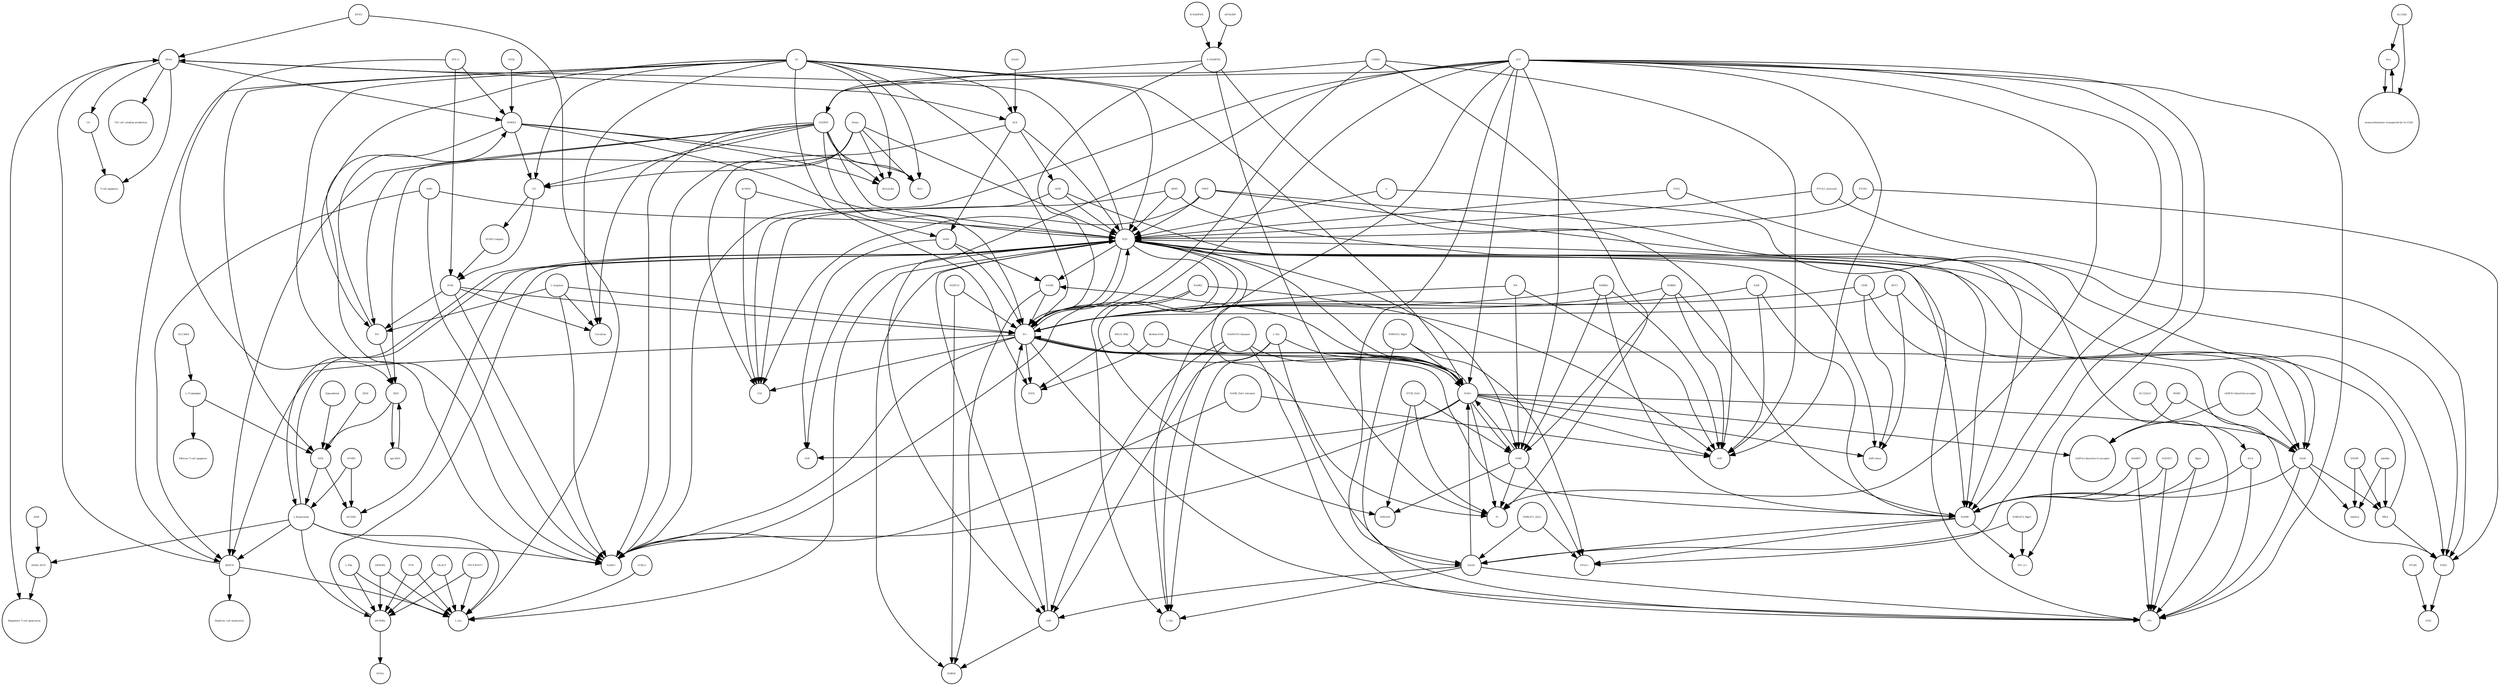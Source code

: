 strict digraph  {
"3HAA" [annotation="urn_miriam_obo.chebi_CHEBI%3A15793", bipartite=0, cls="simple chemical", fontsize=4, label="3HAA", shape=circle];
"Regulatory T-cell generation" [annotation="urn_miriam_obo.go_GO%3A0045066", bipartite=0, cls=phenotype, fontsize=4, label="Regulatory T-cell generation", shape=circle];
"AHR/L-KYN" [annotation="", bipartite=0, cls=complex, fontsize=4, label="AHR/L-KYN", shape=circle];
"L-Tryptophan" [annotation="urn_miriam_obo.chebi_CHEBI%3A57912", bipartite=0, cls="simple chemical", fontsize=4, label="L-Tryptophan", shape=circle];
"Effector T-cell apoptosis" [annotation="urn_miriam_obo.go_GO%3A1902483", bipartite=0, cls=phenotype, fontsize=4, label="Effector T-cell apoptosis", shape=circle];
"Th1 cell cytokine production" [annotation="urn_miriam_obo.go_GO%3A0035744", bipartite=0, cls=phenotype, fontsize=4, label="Th1 cell cytokine production", shape=circle];
"T-cell apoptosis" [annotation="urn_miriam_obo.go_GO%3A0070231", bipartite=0, cls=phenotype, fontsize=4, label="T-cell apoptosis", shape=circle];
CA [annotation="", bipartite=0, cls="simple chemical", fontsize=4, label=CA, shape=circle];
"3HKYN" [annotation="urn_miriam_obo.chebi_CHEBI%3A17380", bipartite=0, cls="simple chemical", fontsize=4, label="3HKYN", shape=circle];
"Dendritic cell maturation" [annotation="urn_miriam_obo.go_GO%3A0097029", bipartite=0, cls=phenotype, fontsize=4, label="Dendritic cell maturation", shape=circle];
"PPi(3-)" [annotation="urn_miriam_obo.chebi_CHEBI%3A33019", bipartite=0, cls="simple chemical", fontsize=4, label="PPi(3-)", shape=circle];
"Na+" [annotation="urn_miriam_obo.chebi_CHEBI%3A29101", bipartite=0, cls="simple chemical", fontsize=4, label="Na+", shape=circle];
"L-Ala" [annotation="urn_miriam_obo.chebi_CHEBI%3A57972", bipartite=0, cls="simple chemical", fontsize=4, label="L-Ala", shape=circle];
NMNH [annotation="urn_miriam_obo.chebi_CHEBI%3A74452", bipartite=0, cls="simple chemical", fontsize=4, label=NMNH, shape=circle];
"e-" [annotation="urn_miriam_obo.chebi_CHEBI%3A10545", bipartite=0, cls="simple chemical", fontsize=4, label="e-", shape=circle];
CCBL2 [annotation=urn_miriam_uniprot_Q6YP21, bipartite=0, cls="macromolecule multimer", fontsize=4, label=CCBL2, shape=circle];
PTGIS [annotation=urn_miriam_uniprot_Q16647, bipartite=0, cls=macromolecule, fontsize=4, label=PTGIS, shape=circle];
"NADP+" [annotation="urn_miriam_obo.chebi_CHEBI%3A18009", bipartite=0, cls="simple chemical", fontsize=4, label="NADP+", shape=circle];
Pi [annotation="urn_miriam_obo.chebi_CHEBI%3A18367", bipartite=0, cls="simple chemical", fontsize=4, label=Pi, shape=circle];
APOA1BP [annotation=urn_miriam_uniprot_O95544, bipartite=0, cls="macromolecule multimer", fontsize=4, label=APOA1BP, shape=circle];
PGG2 [annotation="urn_miriam_obo.chebi_CHEBI%3A27647", bipartite=0, cls="simple chemical", fontsize=4, label=PGG2, shape=circle];
NAR [annotation="urn_miriam_obo.chebi_CHEBI%3A58527", bipartite=0, cls="simple chemical", fontsize=4, label=NAR, shape=circle];
PGI2 [annotation="urn_miriam_obo.chebi_CHEBI%3A15552", bipartite=0, cls="simple chemical", fontsize=4, label=PGI2, shape=circle];
Biliverdin [annotation="urn_miriam_obo.chebi_CHEBI%3A17033", bipartite=0, cls="simple chemical", fontsize=4, label=Biliverdin, shape=circle];
PRPP [annotation="urn_miriam_obo.chebi_CHEBI%3A17111", bipartite=0, cls="simple chemical", fontsize=4, label=PRPP, shape=circle];
Epacadostat [annotation="", bipartite=0, cls="simple chemical", fontsize=4, label=Epacadostat, shape=circle];
"PXLP-KYAT1" [annotation="urn_miriam_uniprot_Q16773|urn_miriam_obo.chebi_CHEBI%3A18405", bipartite=0, cls="complex multimer", fontsize=4, label="PXLP-KYAT1", shape=circle];
Citrulline [annotation="urn_miriam_obo.chebi_CHEBI%3A16349", bipartite=0, cls="simple chemical", fontsize=4, label=Citrulline, shape=circle];
PGH2 [annotation="urn_miriam_obo.chebi_CHEBI%3A15554", bipartite=0, cls="simple chemical", fontsize=4, label=PGH2, shape=circle];
H2O2 [annotation="urn_miriam_obo.chebi_CHEBI%3A16240", bipartite=0, cls="simple chemical", fontsize=4, label=H2O2, shape=circle];
RNLS_FAD [annotation="urn_miriam_uniprot_Q5VYX0|urn_miriam_obo.chebi_CHEBI%3A16238", bipartite=0, cls=complex, fontsize=4, label=RNLS_FAD, shape=circle];
"2AM" [annotation="urn_miriam_obo.chebi_CHEBI%3A16886", bipartite=0, cls="simple chemical", fontsize=4, label="2AM", shape=circle];
PTCS2_celecoxib [annotation="urn_miriam_uniprot_P35354|urn_miriam_obo.chebi_CHEBI%3A41423", bipartite=0, cls=complex, fontsize=4, label=PTCS2_celecoxib, shape=circle];
"L-Kynurenine" [annotation="urn_miriam_obo.chebi_CHEBI%3A16946", bipartite=0, cls="simple chemical", fontsize=4, label="L-Kynurenine", shape=circle];
iNOS [annotation=urn_miriam_uniprot_P35228, bipartite=0, cls=macromolecule, fontsize=4, label=iNOS, shape=circle];
NNMT [annotation=urn_miriam_uniprot_P40261, bipartite=0, cls=macromolecule, fontsize=4, label=NNMT, shape=circle];
NAMPT [annotation=urn_miriam_uniprot_P43490, bipartite=0, cls=macromolecule, fontsize=4, label=NAMPT, shape=circle];
NADH [annotation="urn_miriam_obo.chebi_CHEBI%3A57945", bipartite=0, cls="simple chemical", fontsize=4, label=NADH, shape=circle];
"(ADP-D-ribosyl)(n+1)-acceptor" [annotation="urn_miriam_obo.chebi_CHEBI%3A133203", bipartite=0, cls="simple chemical", fontsize=4, label="(ADP-D-ribosyl)(n+1)-acceptor", shape=circle];
NADPH [annotation="urn_miriam_obo.chebi_CHEBI%3A16474", bipartite=0, cls="simple chemical", fontsize=4, label=NADPH, shape=circle];
"NAD+" [annotation="urn_miriam_obo.chebi_CHEBI%3A57540", bipartite=0, cls="simple chemical", fontsize=4, label="NAD+", shape=circle];
NFK [annotation="urn_miriam_obo.chebi_CHEBI%3A18377", bipartite=0, cls="simple chemical", fontsize=4, label=NFK, shape=circle];
PARPs [annotation="urn_miriam_uniprot_Q8N5Y8|urn_miriam_uniprot_Q53GL7|urn_miriam_uniprot_Q8IXQ6", bipartite=0, cls=macromolecule, fontsize=4, label=PARPs, shape=circle];
QPRT [annotation=urn_miriam_uniprot_Q15274, bipartite=0, cls=macromolecule, fontsize=4, label=QPRT, shape=circle];
NMRK2 [annotation=urn_miriam_uniprot_Q9NPI5, bipartite=0, cls=macromolecule, fontsize=4, label=NMRK2, shape=circle];
AFMID [annotation=urn_miriam_uniprot_Q63HM1, bipartite=0, cls=macromolecule, fontsize=4, label=AFMID, shape=circle];
"NADK_Zn2+ tetramer" [annotation="urn_miriam_uniprot_O95544|urn_miriam_obo.chebi_CHEBI%3A29105", bipartite=0, cls="complex multimer", fontsize=4, label="NADK_Zn2+ tetramer", shape=circle];
HMOX1 [annotation="", bipartite=0, cls=macromolecule, fontsize=4, label=HMOX1, shape=circle];
"Fe2+" [annotation="urn_miriam_obo.chebi_CHEBI%3A29033", bipartite=0, cls="simple chemical", fontsize=4, label="Fe2+", shape=circle];
"H+" [annotation="urn_miriam_obo.chebi_CHEBI%3A15378", bipartite=0, cls="simple chemical", fontsize=4, label="H+", shape=circle];
"R-NADPHX" [annotation="urn_miriam_obo.chebi_CHEBI%3A64085", bipartite=0, cls="simple chemical", fontsize=4, label="R-NADPHX", shape=circle];
ACS [annotation="urn_miriam_obo.chebi_CHEBI%3A29044", bipartite=0, cls="simple chemical", fontsize=4, label=ACS, shape=circle];
"dh-beta-NAD" [annotation="urn_miriam_obo.chebi_CHEBI%3A90171|urn_miriam_obo.chebi_CHEBI%3A90174", bipartite=0, cls="simple chemical", fontsize=4, label="dh-beta-NAD", shape=circle];
"monocarboxylates transported by SLC5A8" [annotation="", bipartite=0, cls="simple chemical", fontsize=4, label="monocarboxylates transported by SLC5A8", shape=circle];
NCA [annotation="urn_miriam_obo.chebi_CHEBI%3A32544", bipartite=0, cls="simple chemical", fontsize=4, label=NCA, shape=circle];
HAAO [annotation=urn_miriam_uniprot_P46952, bipartite=0, cls=macromolecule, fontsize=4, label=HAAO, shape=circle];
SLC22A13 [annotation=urn_miriam_uniprot_Q9Y226, bipartite=0, cls=macromolecule, fontsize=4, label=SLC22A13, shape=circle];
CD38 [annotation=urn_miriam_uniprot_P28907, bipartite=0, cls=macromolecule, fontsize=4, label=CD38, shape=circle];
O2 [annotation="urn_miriam_obo.chebi_CHEBI%3A15379", bipartite=0, cls="simple chemical", fontsize=4, label=O2, shape=circle];
PPi [annotation="urn_miriam_obo.chebi_CHEBI%3A29888", bipartite=0, cls="simple chemical", fontsize=4, label=PPi, shape=circle];
ACMSD [annotation=urn_miriam_uniprot_Q8TDX5, bipartite=0, cls="macromolecule multimer", fontsize=4, label=ACMSD, shape=circle];
"L-Arginine" [annotation="urn_miriam_obo.chebi_CHEBI%3A16467", bipartite=0, cls="simple chemical", fontsize=4, label="L-Arginine", shape=circle];
NAPRT1 [annotation=urn_miriam_uniprot_Q6XQN6, bipartite=0, cls="macromolecule multimer", fontsize=4, label=NAPRT1, shape=circle];
Orf3a [annotation="urn_miriam_ncbiprotein_BCD58754|urn_miriam_uniprot_P0DTC3", bipartite=0, cls=macromolecule, fontsize=4, label=Orf3a, shape=circle];
"S-NADPHX" [annotation="urn_miriam_obo.chebi_CHEBI%3A64084", bipartite=0, cls="simple chemical", fontsize=4, label="S-NADPHX", shape=circle];
"L-Gln" [annotation="urn_miriam_obo.chebi_CHEBI%3A58359", bipartite=0, cls="simple chemical", fontsize=4, label="L-Gln", shape=circle];
"(ADP-D-ribosyl)(n)-acceptor" [annotation="urn_miriam_obo.chebi_CHEBI%3A133202", bipartite=0, cls="simple chemical", fontsize=4, label="(ADP-D-ribosyl)(n)-acceptor", shape=circle];
HCOOH [annotation="urn_miriam_obo.chebi_CHEBI%3A30751", bipartite=0, cls="simple chemical", fontsize=4, label=HCOOH, shape=circle];
QUIN [annotation="urn_miriam_obo.chebi_CHEBI%3A16675", bipartite=0, cls="simple chemical", fontsize=4, label=QUIN, shape=circle];
IDO1 [annotation=urn_miriam_uniprot_P14902, bipartite=0, cls=complex, fontsize=4, label=IDO1, shape=circle];
NAAD [annotation="urn_miriam_obo.chebi_CHEBI%3A18304", bipartite=0, cls="simple chemical", fontsize=4, label=NAAD, shape=circle];
NO [annotation="urn_miriam_obo.chebi_CHEBI%3A16480", bipartite=0, cls="simple chemical", fontsize=4, label=NO, shape=circle];
CARKD [annotation=urn_miriam_uniprot_Q8IW45, bipartite=0, cls=macromolecule, fontsize=4, label=CARKD, shape=circle];
H2O [annotation="urn_miriam_obo.chebi_CHEBI%3A15377", bipartite=0, cls="simple chemical", fontsize=4, label=H2O, shape=circle];
ADP [annotation="urn_miriam_obo.chebi_CHEBI%3A456216", bipartite=0, cls="simple chemical", fontsize=4, label=ADP, shape=circle];
NAMN [annotation="urn_miriam_obo.chebi_CHEBI%3A15763", bipartite=0, cls="simple chemical", fontsize=4, label=NAMN, shape=circle];
Heme [annotation="urn_miriam_obo.chebi_CHEBI%3A30413", bipartite=0, cls="simple chemical", fontsize=4, label=Heme, shape=circle];
MNA [annotation="urn_miriam_obo.chebi_CHEBI%3A16797", bipartite=0, cls="simple chemical", fontsize=4, label=MNA, shape=circle];
"NT5E_Zn2+" [annotation="urn_miriam_uniprot_P21589|urn_miriam_obo.chebi_CHEBI%3A29105", bipartite=0, cls="complex multimer", fontsize=4, label="NT5E_Zn2+", shape=circle];
SLC5A8 [annotation=urn_miriam_uniprot_Q8N695, bipartite=0, cls=macromolecule, fontsize=4, label=SLC5A8, shape=circle];
CO [annotation="urn_miriam_obo.chebi_CHEBI%3A17245", bipartite=0, cls="simple chemical", fontsize=4, label=CO, shape=circle];
KMO [annotation=urn_miriam_uniprot_O15229, bipartite=0, cls=macromolecule, fontsize=4, label=KMO, shape=circle];
AMP [annotation="urn_miriam_obo.chebi_CHEBI%3A16027", bipartite=0, cls="simple chemical", fontsize=4, label=AMP, shape=circle];
"IFN-G" [annotation=urn_miriam_uniprot_Q14609, bipartite=0, cls=macromolecule, fontsize=4, label="IFN-G", shape=circle];
NRNAM [annotation="urn_miriam_obo.chebi_CHEBI%3A15927", bipartite=0, cls="simple chemical", fontsize=4, label=NRNAM, shape=circle];
"NMNAT3_Mg2+" [annotation="urn_miriam_uniprot_Q96T66|urn_miriam_obo.chebi_CHEBI%3A18420", bipartite=0, cls="complex multimer", fontsize=4, label="NMNAT3_Mg2+", shape=circle];
PYR [annotation="urn_miriam_obo.chebi_CHEBI%3A15361", bipartite=0, cls="simple chemical", fontsize=4, label=PYR, shape=circle];
NMRK1 [annotation=urn_miriam_uniprot_Q9NWW6, bipartite=0, cls=macromolecule, fontsize=4, label=NMRK1, shape=circle];
I3PROPA [annotation="urn_miriam_obo.chebi_CHEBI%3A43580", bipartite=0, cls=macromolecule, fontsize=4, label=I3PROPA, shape=circle];
"PPi (3-)" [annotation="urn_miriam_obo.chebi_CHEBI%3A33019", bipartite=0, cls="simple chemical", fontsize=4, label="PPi (3-)", shape=circle];
"Mg2+" [annotation="urn_miriam_obo.chebi_CHEBI%3A18420", bipartite=0, cls="simple chemical", fontsize=4, label="Mg2+", shape=circle];
"NMNAT1_Zn2+" [annotation="urn_miriam_uniprot_Q9HAN9|urn_miriam_obo.chebi_CHEBI%3A29105", bipartite=0, cls="complex multimer", fontsize=4, label="NMNAT1_Zn2+", shape=circle];
NUDT12 [annotation=urn_miriam_uniprot_Q9BQG2, bipartite=0, cls=macromolecule, fontsize=4, label=NUDT12, shape=circle];
KYNA [annotation="urn_miriam_obo.chebi_CHEBI%3A18344", bipartite=0, cls="simple chemical", fontsize=4, label=KYNA, shape=circle];
NAM [annotation="urn_miriam_obo.chebi_CHEBI%3A17154", bipartite=0, cls="simple chemical", fontsize=4, label=NAM, shape=circle];
PTGS2 [annotation=urn_miriam_uniprot_P35354, bipartite=0, cls="macromolecule multimer", fontsize=4, label=PTGS2, shape=circle];
SLC36A4 [annotation=urn_miriam_uniprot_Q6YBV0, bipartite=0, cls=macromolecule, fontsize=4, label=SLC36A4, shape=circle];
"NMNAT2_Mg2+" [annotation="urn_miriam_uniprot_Q9BZQ4|urn_miriam_obo.chebi_CHEBI%3A18420", bipartite=0, cls=complex, fontsize=4, label="NMNAT2_Mg2+", shape=circle];
IDO2 [annotation=urn_miriam_uniprot_Q6ZQW0, bipartite=0, cls=macromolecule, fontsize=4, label=IDO2, shape=circle];
"Nf-KB Complex" [annotation="urn_miriam_uniprot_P19838|urn_miriam_uniprot_Q04206|urn_miriam_uniprot_Q00653", bipartite=0, cls=complex, fontsize=4, label="Nf-KB Complex", shape=circle];
"L-Phe" [annotation="urn_miriam_obo.chebi_CHEBI%3A58095", bipartite=0, cls="simple chemical", fontsize=4, label="L-Phe", shape=circle];
"apo-IDO1" [annotation=urn_miriam_uniprot_P14902, bipartite=0, cls=macromolecule, fontsize=4, label="apo-IDO1", shape=circle];
"L-Glu" [annotation="urn_miriam_obo.chebi_CHEBI%3A29985", bipartite=0, cls="simple chemical", fontsize=4, label="L-Glu", shape=circle];
"2AMA" [annotation="urn_miriam_obo.chebi_CHEBI%3A15745", bipartite=0, cls="simple chemical", fontsize=4, label="2AMA", shape=circle];
NADK2 [annotation=urn_miriam_uniprot_Q4G0N4, bipartite=0, cls="macromolecule multimer", fontsize=4, label=NADK2, shape=circle];
I3LACT [annotation="urn_miriam_obo.chebi_CHEBI%3A55528", bipartite=0, cls=macromolecule, fontsize=4, label=I3LACT, shape=circle];
AHR [annotation=urn_miriam_uniprot_P35869, bipartite=0, cls=macromolecule, fontsize=4, label=AHR, shape=circle];
BST1 [annotation=urn_miriam_uniprot_Q10588, bipartite=0, cls="macromolecule multimer", fontsize=4, label=BST1, shape=circle];
AdoMet [annotation="urn_miriam_obo.chebi_CHEBI%3A15414", bipartite=0, cls="simple chemical", fontsize=4, label=AdoMet, shape=circle];
AdoHcy [annotation="urn_miriam_obo.chebi_CHEBI%3A16680", bipartite=0, cls="simple chemical", fontsize=4, label=AdoHcy, shape=circle];
"AP-DOBu" [annotation="urn_miriam_obo.chebi_CHEBI%3A17442", bipartite=0, cls="simple chemical", fontsize=4, label="AP-DOBu", shape=circle];
CO2 [annotation="urn_miriam_obo.chebi_CHEBI%3A16526", bipartite=0, cls="simple chemical", fontsize=4, label=CO2, shape=circle];
NMN [annotation="urn_miriam_obo.chebi_CHEBI%3A14649", bipartite=0, cls="simple chemical", fontsize=4, label=NMN, shape=circle];
KYNU [annotation=urn_miriam_uniprot_Q16719, bipartite=0, cls="macromolecule multimer", fontsize=4, label=KYNU, shape=circle];
"NADSYN1 hexamer" [annotation=urn_miriam_uniprot_Q6IA69, bipartite=0, cls="macromolecule multimer", fontsize=4, label="NADSYN1 hexamer", shape=circle];
ATP [annotation="urn_miriam_obo.chebi_CHEBI%3A30616", bipartite=0, cls="simple chemical", fontsize=4, label=ATP, shape=circle];
NR [annotation="urn_miriam_obo.chebi_CHEBI%3A15927", bipartite=0, cls="simple chemical", fontsize=4, label=NR, shape=circle];
"ADP-ribose" [annotation="urn_miriam_obo.chebi_CHEBI%3A57967", bipartite=0, cls="simple chemical", fontsize=4, label="ADP-ribose", shape=circle];
"3HAA" -> "Regulatory T-cell generation"  [annotation="", interaction_type="necessary stimulation"];
"3HAA" -> "Th1 cell cytokine production"  [annotation="", interaction_type=inhibition];
"3HAA" -> "T-cell apoptosis"  [annotation="", interaction_type="logic arc"];
"3HAA" -> HMOX1  [annotation="urn_miriam_pubmed_15249210|urn_miriam_pubmed_11287117|urn_miriam_pubmed_12706494", interaction_type=catalysis];
"3HAA" -> CA  [annotation="", interaction_type=production];
"3HAA" -> ACS  [annotation="", interaction_type=production];
"AHR/L-KYN" -> "Regulatory T-cell generation"  [annotation="", interaction_type="necessary stimulation"];
"L-Tryptophan" -> "Effector T-cell apoptosis"  [annotation="", interaction_type=inhibition];
"L-Tryptophan" -> NFK  [annotation="", interaction_type=production];
CA -> "T-cell apoptosis"  [annotation="", interaction_type="necessary stimulation"];
"3HKYN" -> "Dendritic cell maturation"  [annotation="", interaction_type="logic arc"];
"3HKYN" -> "3HAA"  [annotation="", interaction_type=production];
"3HKYN" -> "L-Ala"  [annotation="", interaction_type=production];
"Na+" -> "monocarboxylates transported by SLC5A8"  [annotation="", interaction_type=production];
"e-" -> H2O  [annotation="", interaction_type=production];
"e-" -> PGH2  [annotation="", interaction_type=production];
CCBL2 -> "L-Ala"  [annotation="", interaction_type=catalysis];
PTGIS -> PGI2  [annotation="", interaction_type=catalysis];
APOA1BP -> "S-NADPHX"  [annotation="", interaction_type=catalysis];
PGG2 -> H2O  [annotation="", interaction_type=production];
PGG2 -> PGH2  [annotation="", interaction_type=production];
NAR -> "H+"  [annotation="", interaction_type=production];
NAR -> NAMN  [annotation="", interaction_type=production];
NAR -> ADP  [annotation="", interaction_type=production];
PRPP -> CO2  [annotation="", interaction_type=production];
PRPP -> NAMN  [annotation="", interaction_type=production];
PRPP -> H2O  [annotation="", interaction_type=production];
PRPP -> PPi  [annotation="", interaction_type=production];
Epacadostat -> NFK  [annotation="urn_miriam_pubmed_29531094|urn_miriam_pubmed_28523098|urn_miriam_pubmed_30338242|urn_miriam_pubmed_32292563", interaction_type=inhibition];
"PXLP-KYAT1" -> "L-Ala"  [annotation="", interaction_type=catalysis];
"PXLP-KYAT1" -> "AP-DOBu"  [annotation="", interaction_type=catalysis];
PGH2 -> PGI2  [annotation="", interaction_type=production];
RNLS_FAD -> H2O2  [annotation="", interaction_type=catalysis];
RNLS_FAD -> "NAD+"  [annotation="", interaction_type=catalysis];
PTCS2_celecoxib -> H2O  [annotation="", interaction_type=inhibition];
PTCS2_celecoxib -> PGH2  [annotation="", interaction_type=inhibition];
"L-Kynurenine" -> "L-Ala"  [annotation="", interaction_type=production];
"L-Kynurenine" -> "AP-DOBu"  [annotation="", interaction_type=production];
"L-Kynurenine" -> "AHR/L-KYN"  [annotation="", interaction_type=production];
"L-Kynurenine" -> H2O  [annotation="", interaction_type=production];
"L-Kynurenine" -> "3HKYN"  [annotation="", interaction_type=production];
"L-Kynurenine" -> "NADP+"  [annotation="", interaction_type=production];
iNOS -> "H+"  [annotation="urn_miriam_pubmed_15249210|urn_miriam_pubmed_11463332", interaction_type=catalysis];
iNOS -> NO  [annotation="urn_miriam_pubmed_15249210|urn_miriam_pubmed_11463332", interaction_type=catalysis];
iNOS -> Citrulline  [annotation="urn_miriam_pubmed_15249210|urn_miriam_pubmed_11463332", interaction_type=catalysis];
iNOS -> "NADP+"  [annotation="urn_miriam_pubmed_15249210|urn_miriam_pubmed_11463332", interaction_type=catalysis];
NNMT -> MNA  [annotation="", interaction_type=catalysis];
NNMT -> AdoHcy  [annotation="", interaction_type=catalysis];
NAMPT -> NAMN  [annotation="", interaction_type=catalysis];
NAMPT -> PPi  [annotation="", interaction_type=catalysis];
NADH -> "H+"  [annotation="", interaction_type=production];
NADH -> NMNH  [annotation="", interaction_type=production];
NADPH -> "H+"  [annotation="", interaction_type=production];
NADPH -> "NADP+"  [annotation="", interaction_type=production];
NADPH -> NO  [annotation="", interaction_type=production];
NADPH -> Citrulline  [annotation="", interaction_type=production];
NADPH -> H2O  [annotation="", interaction_type=production];
NADPH -> CO  [annotation="", interaction_type=production];
NADPH -> Biliverdin  [annotation="", interaction_type=production];
NADPH -> "Fe2+"  [annotation="", interaction_type=production];
NADPH -> "3HKYN"  [annotation="", interaction_type=production];
"NAD+" -> NMN  [annotation="", interaction_type=production];
"NAD+" -> Pi  [annotation="", interaction_type=production];
"NAD+" -> "H+"  [annotation="", interaction_type=production];
"NAD+" -> NAM  [annotation="", interaction_type=production];
"NAD+" -> "ADP-ribose"  [annotation="", interaction_type=production];
"NAD+" -> ADP  [annotation="", interaction_type=production];
"NAD+" -> "NADP+"  [annotation="", interaction_type=production];
"NAD+" -> NADH  [annotation="", interaction_type=production];
"NAD+" -> "2AM"  [annotation="", interaction_type=production];
"NAD+" -> "(ADP-D-ribosyl)(n+1)-acceptor"  [annotation="", interaction_type=production];
NFK -> "L-Kynurenine"  [annotation="", interaction_type=production];
NFK -> HCOOH  [annotation="", interaction_type=production];
PARPs -> NAM  [annotation="", interaction_type=catalysis];
PARPs -> "(ADP-D-ribosyl)(n+1)-acceptor"  [annotation="", interaction_type=catalysis];
QPRT -> H2O  [annotation="", interaction_type=catalysis];
QPRT -> NAMN  [annotation="", interaction_type=catalysis];
QPRT -> CO2  [annotation="", interaction_type=catalysis];
NMRK2 -> "H+"  [annotation="", interaction_type=catalysis];
NMRK2 -> NAMN  [annotation="", interaction_type=catalysis];
NMRK2 -> ADP  [annotation="", interaction_type=catalysis];
NMRK2 -> NMN  [annotation="", interaction_type=catalysis];
AFMID -> "L-Kynurenine"  [annotation=urn_miriam_pubmed_29531094, interaction_type=catalysis];
AFMID -> HCOOH  [annotation=urn_miriam_pubmed_29531094, interaction_type=catalysis];
"NADK_Zn2+ tetramer" -> "NADP+"  [annotation="", interaction_type=catalysis];
"NADK_Zn2+ tetramer" -> ADP  [annotation="", interaction_type=catalysis];
HMOX1 -> H2O  [annotation="", interaction_type=catalysis];
HMOX1 -> CO  [annotation="", interaction_type=catalysis];
HMOX1 -> Biliverdin  [annotation="", interaction_type=catalysis];
HMOX1 -> "NADP+"  [annotation="", interaction_type=catalysis];
HMOX1 -> "Fe2+"  [annotation="", interaction_type=catalysis];
"H+" -> PPi  [annotation="", interaction_type=production];
"H+" -> NAMN  [annotation="", interaction_type=production];
"H+" -> H2O  [annotation="", interaction_type=production];
"H+" -> PGH2  [annotation="", interaction_type=production];
"H+" -> CO2  [annotation="", interaction_type=production];
"H+" -> "NAD+"  [annotation="", interaction_type=production];
"H+" -> H2O2  [annotation="", interaction_type=production];
"H+" -> "3HKYN"  [annotation="", interaction_type=production];
"H+" -> "NADP+"  [annotation="", interaction_type=production];
"R-NADPHX" -> "S-NADPHX"  [annotation="", interaction_type=production];
ACS -> H2O  [annotation="", interaction_type=production];
ACS -> QUIN  [annotation="", interaction_type=production];
ACS -> "2AMA"  [annotation="", interaction_type=production];
ACS -> CO2  [annotation="", interaction_type=production];
"dh-beta-NAD" -> H2O2  [annotation="", interaction_type=production];
"dh-beta-NAD" -> "NAD+"  [annotation="", interaction_type=production];
"monocarboxylates transported by SLC5A8" -> "Na+"  [annotation="", interaction_type=production];
NCA -> NAMN  [annotation="", interaction_type=production];
NCA -> PPi  [annotation="", interaction_type=production];
HAAO -> ACS  [annotation="", interaction_type=catalysis];
SLC22A13 -> NCA  [annotation="", interaction_type=catalysis];
CD38 -> "H+"  [annotation="", interaction_type=catalysis];
CD38 -> NAM  [annotation="", interaction_type=catalysis];
CD38 -> "ADP-ribose"  [annotation="", interaction_type=catalysis];
O2 -> "H+"  [annotation="", interaction_type=production];
O2 -> "NADP+"  [annotation="", interaction_type=production];
O2 -> NO  [annotation="", interaction_type=production];
O2 -> Citrulline  [annotation="", interaction_type=production];
O2 -> ACS  [annotation="", interaction_type=production];
O2 -> H2O  [annotation="", interaction_type=production];
O2 -> CO  [annotation="", interaction_type=production];
O2 -> Biliverdin  [annotation="", interaction_type=production];
O2 -> "Fe2+"  [annotation="", interaction_type=production];
O2 -> NFK  [annotation="", interaction_type=production];
O2 -> "NAD+"  [annotation="", interaction_type=production];
O2 -> H2O2  [annotation="", interaction_type=production];
O2 -> "3HKYN"  [annotation="", interaction_type=production];
ACMSD -> "2AMA"  [annotation="", interaction_type=catalysis];
ACMSD -> CO2  [annotation="", interaction_type=catalysis];
"L-Arginine" -> "H+"  [annotation="", interaction_type=production];
"L-Arginine" -> NO  [annotation="", interaction_type=production];
"L-Arginine" -> Citrulline  [annotation="", interaction_type=production];
"L-Arginine" -> "NADP+"  [annotation="", interaction_type=production];
NAPRT1 -> NAMN  [annotation="", interaction_type=catalysis];
NAPRT1 -> PPi  [annotation="", interaction_type=catalysis];
Orf3a -> HMOX1  [annotation="urn_miriam_doi_10.1101%2F2020.03.22.002386|urn_miriam_taxonomy_2697049", interaction_type=modulation];
"S-NADPHX" -> "H+"  [annotation="", interaction_type=production];
"S-NADPHX" -> NADPH  [annotation="", interaction_type=production];
"S-NADPHX" -> ADP  [annotation="", interaction_type=production];
"S-NADPHX" -> Pi  [annotation="", interaction_type=production];
"L-Gln" -> "L-Glu"  [annotation="", interaction_type=production];
"L-Gln" -> "NAD+"  [annotation="", interaction_type=production];
"L-Gln" -> AMP  [annotation="", interaction_type=production];
"L-Gln" -> PPi  [annotation="", interaction_type=production];
"(ADP-D-ribosyl)(n)-acceptor" -> NAM  [annotation="", interaction_type=production];
"(ADP-D-ribosyl)(n)-acceptor" -> "(ADP-D-ribosyl)(n+1)-acceptor"  [annotation="", interaction_type=production];
QUIN -> H2O  [annotation="", interaction_type=production];
QUIN -> NAMN  [annotation="", interaction_type=production];
QUIN -> CO2  [annotation="", interaction_type=production];
IDO1 -> "apo-IDO1"  [annotation="", interaction_type=production];
IDO1 -> NFK  [annotation="urn_miriam_pubmed_29531094|urn_miriam_pubmed_28523098|urn_miriam_pubmed_30338242|urn_miriam_pubmed_32292563", interaction_type=catalysis];
NAAD -> "L-Glu"  [annotation="", interaction_type=production];
NAAD -> "NAD+"  [annotation="", interaction_type=production];
NAAD -> AMP  [annotation="", interaction_type=production];
NAAD -> PPi  [annotation="", interaction_type=production];
NO -> IDO1  [annotation="urn_miriam_pubmed_23476103|urn_miriam_pubmed_15249210|urn_miriam_pubmed_9126284", interaction_type=inhibition];
NO -> HMOX1  [annotation="urn_miriam_pubmed_15249210|urn_miriam_pubmed_11287117|urn_miriam_pubmed_12706494", interaction_type=catalysis];
CARKD -> "H+"  [annotation="", interaction_type=catalysis];
CARKD -> NADPH  [annotation="", interaction_type=catalysis];
CARKD -> ADP  [annotation="", interaction_type=catalysis];
CARKD -> Pi  [annotation="", interaction_type=catalysis];
H2O -> NMN  [annotation="", interaction_type=production];
H2O -> Pi  [annotation="", interaction_type=production];
H2O -> "H+"  [annotation="", interaction_type=production];
H2O -> NAM  [annotation="", interaction_type=production];
H2O -> "ADP-ribose"  [annotation="", interaction_type=production];
H2O -> "L-Kynurenine"  [annotation="", interaction_type=production];
H2O -> HCOOH  [annotation="", interaction_type=production];
H2O -> "L-Ala"  [annotation="", interaction_type=production];
H2O -> "3HAA"  [annotation="", interaction_type=production];
H2O -> NRNAM  [annotation="", interaction_type=production];
H2O -> NMNH  [annotation="", interaction_type=production];
H2O -> "NAD+"  [annotation="", interaction_type=production];
H2O -> PPi  [annotation="", interaction_type=production];
H2O -> AMP  [annotation="", interaction_type=production];
H2O -> "L-Glu"  [annotation="", interaction_type=production];
H2O -> NADH  [annotation="", interaction_type=production];
H2O -> "2AM"  [annotation="", interaction_type=production];
NAMN -> NAAD  [annotation="", interaction_type=production];
NAMN -> "PPi(3-)"  [annotation="", interaction_type=production];
NAMN -> "PPi (3-)"  [annotation="", interaction_type=production];
Heme -> IDO1  [annotation="", interaction_type=production];
Heme -> H2O  [annotation="", interaction_type=production];
Heme -> CO  [annotation="", interaction_type=production];
Heme -> Biliverdin  [annotation="", interaction_type=production];
Heme -> "NADP+"  [annotation="", interaction_type=production];
Heme -> "Fe2+"  [annotation="", interaction_type=production];
MNA -> H2O  [annotation="", interaction_type=stimulation];
MNA -> PGH2  [annotation="", interaction_type=stimulation];
"NT5E_Zn2+" -> Pi  [annotation="", interaction_type=catalysis];
"NT5E_Zn2+" -> NMN  [annotation="", interaction_type=catalysis];
"NT5E_Zn2+" -> NRNAM  [annotation="", interaction_type=catalysis];
SLC5A8 -> "monocarboxylates transported by SLC5A8"  [annotation="", interaction_type=catalysis];
SLC5A8 -> "Na+"  [annotation="", interaction_type=catalysis];
CO -> "Nf-KB Complex"  [annotation=urn_miriam_pubmed_15249210, interaction_type=inhibition];
CO -> iNOS  [annotation="urn_miriam_pubmed_9126284|urn_miriam_pubmed_15249210", interaction_type=inhibition];
KMO -> H2O  [annotation="", interaction_type=catalysis];
KMO -> "NADP+"  [annotation="", interaction_type=catalysis];
KMO -> "3HKYN"  [annotation="", interaction_type=catalysis];
AMP -> "H+"  [annotation="", interaction_type=production];
AMP -> NMNH  [annotation="", interaction_type=production];
"IFN-G" -> IDO1  [annotation="urn_miriam_pubmed_23476103|urn_miriam_pubmed_15249210|urn_miriam_pubmed_9126284", interaction_type=catalysis];
"IFN-G" -> HMOX1  [annotation="urn_miriam_pubmed_15249210|urn_miriam_pubmed_11287117|urn_miriam_pubmed_12706494", interaction_type=catalysis];
"IFN-G" -> iNOS  [annotation="urn_miriam_pubmed_9126284|urn_miriam_pubmed_15249210", interaction_type=catalysis];
"NMNAT3_Mg2+" -> NAAD  [annotation="", interaction_type=catalysis];
"NMNAT3_Mg2+" -> "PPi (3-)"  [annotation="", interaction_type=catalysis];
PYR -> "L-Ala"  [annotation="", interaction_type=production];
PYR -> "AP-DOBu"  [annotation="", interaction_type=production];
NMRK1 -> "H+"  [annotation="", interaction_type=catalysis];
NMRK1 -> NAMN  [annotation="", interaction_type=catalysis];
NMRK1 -> ADP  [annotation="", interaction_type=catalysis];
NMRK1 -> NMN  [annotation="", interaction_type=catalysis];
I3PROPA -> "L-Ala"  [annotation="", interaction_type=inhibition];
I3PROPA -> "AP-DOBu"  [annotation="", interaction_type=inhibition];
"Mg2+" -> NAMN  [annotation="", interaction_type=stimulation];
"Mg2+" -> PPi  [annotation="", interaction_type=stimulation];
"NMNAT1_Zn2+" -> NAAD  [annotation="", interaction_type=catalysis];
"NMNAT1_Zn2+" -> "PPi(3-)"  [annotation="", interaction_type=catalysis];
NUDT12 -> "H+"  [annotation="", interaction_type=catalysis];
NUDT12 -> NMNH  [annotation="", interaction_type=catalysis];
NAM -> MNA  [annotation="", interaction_type=production];
NAM -> AdoHcy  [annotation="", interaction_type=production];
NAM -> NAMN  [annotation="", interaction_type=production];
NAM -> PPi  [annotation="", interaction_type=production];
PTGS2 -> H2O  [annotation="", interaction_type=catalysis];
PTGS2 -> PGH2  [annotation="", interaction_type=catalysis];
SLC36A4 -> "L-Tryptophan"  [annotation="", interaction_type=catalysis];
"NMNAT2_Mg2+" -> NAAD  [annotation="", interaction_type=catalysis];
"NMNAT2_Mg2+" -> "PPi(3-)"  [annotation="", interaction_type=catalysis];
"NMNAT2_Mg2+" -> "NAD+"  [annotation="", interaction_type=catalysis];
IDO2 -> NFK  [annotation="", interaction_type=catalysis];
"Nf-KB Complex" -> iNOS  [annotation="urn_miriam_pubmed_9126284|urn_miriam_pubmed_15249210", interaction_type=catalysis];
"L-Phe" -> "L-Ala"  [annotation="", interaction_type=inhibition];
"L-Phe" -> "AP-DOBu"  [annotation="", interaction_type=inhibition];
"apo-IDO1" -> IDO1  [annotation="", interaction_type=production];
"2AMA" -> NADH  [annotation="", interaction_type=production];
"2AMA" -> "2AM"  [annotation="", interaction_type=production];
"2AMA" -> "H+"  [annotation="", interaction_type=production];
NADK2 -> "H+"  [annotation="", interaction_type=catalysis];
NADK2 -> "NADP+"  [annotation="", interaction_type=catalysis];
NADK2 -> ADP  [annotation="", interaction_type=catalysis];
I3LACT -> "L-Ala"  [annotation="", interaction_type=inhibition];
I3LACT -> "AP-DOBu"  [annotation="", interaction_type=inhibition];
AHR -> "AHR/L-KYN"  [annotation="", interaction_type=production];
BST1 -> "H+"  [annotation="", interaction_type=catalysis];
BST1 -> NAM  [annotation="", interaction_type=catalysis];
BST1 -> "ADP-ribose"  [annotation="", interaction_type=catalysis];
AdoMet -> MNA  [annotation="", interaction_type=production];
AdoMet -> AdoHcy  [annotation="", interaction_type=production];
"AP-DOBu" -> H2O  [annotation="", interaction_type=production];
"AP-DOBu" -> KYNA  [annotation="", interaction_type=production];
NMN -> NRNAM  [annotation="", interaction_type=production];
NMN -> Pi  [annotation="", interaction_type=production];
NMN -> "PPi(3-)"  [annotation="", interaction_type=production];
NMN -> "NAD+"  [annotation="", interaction_type=production];
KYNU -> "3HAA"  [annotation="", interaction_type=catalysis];
KYNU -> "L-Ala"  [annotation="", interaction_type=catalysis];
"NADSYN1 hexamer" -> "L-Glu"  [annotation="", interaction_type=catalysis];
"NADSYN1 hexamer" -> "NAD+"  [annotation="", interaction_type=catalysis];
"NADSYN1 hexamer" -> AMP  [annotation="", interaction_type=catalysis];
"NADSYN1 hexamer" -> PPi  [annotation="", interaction_type=catalysis];
ATP -> "PPi(3-)"  [annotation="", interaction_type=production];
ATP -> NAAD  [annotation="", interaction_type=production];
ATP -> "H+"  [annotation="", interaction_type=production];
ATP -> ADP  [annotation="", interaction_type=production];
ATP -> "NADP+"  [annotation="", interaction_type=production];
ATP -> "NAD+"  [annotation="", interaction_type=production];
ATP -> PPi  [annotation="", interaction_type=production];
ATP -> AMP  [annotation="", interaction_type=production];
ATP -> "L-Glu"  [annotation="", interaction_type=production];
ATP -> NAMN  [annotation="", interaction_type=production];
ATP -> "PPi (3-)"  [annotation="", interaction_type=production];
ATP -> NADPH  [annotation="", interaction_type=production];
ATP -> Pi  [annotation="", interaction_type=production];
ATP -> NMN  [annotation="", interaction_type=production];
NR -> "H+"  [annotation="", interaction_type=production];
NR -> ADP  [annotation="", interaction_type=production];
NR -> NMN  [annotation="", interaction_type=production];
}
